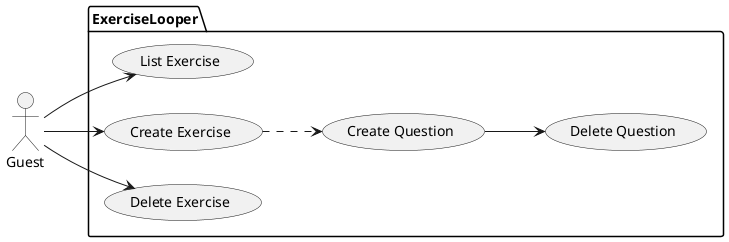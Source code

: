 @startuml
left to right direction
actor Guest as guest
package ExerciseLooper {

  usecase "List Exercise" as ListExercise
  usecase "Create Exercise" as CreateExercise
  usecase "Create Question" as CreateQuestion
  usecase "Delete Exercise" as DeleteExercise
  usecase "Delete Question" as DeleteQuestion


}
guest-->ListExercise
guest-->CreateExercise
CreateExercise ..>CreateQuestion
guest-->DeleteExercise
CreateQuestion-->DeleteQuestion
@enduml